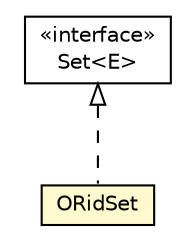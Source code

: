#!/usr/local/bin/dot
#
# Class diagram 
# Generated by UMLGraph version R5_6-24-gf6e263 (http://www.umlgraph.org/)
#

digraph G {
	edge [fontname="Helvetica",fontsize=10,labelfontname="Helvetica",labelfontsize=10];
	node [fontname="Helvetica",fontsize=10,shape=plaintext];
	nodesep=0.25;
	ranksep=0.5;
	// com.orientechnologies.orient.core.sql.executor.ORidSet
	c5863780 [label=<<table title="com.orientechnologies.orient.core.sql.executor.ORidSet" border="0" cellborder="1" cellspacing="0" cellpadding="2" port="p" bgcolor="lemonChiffon" href="./ORidSet.html">
		<tr><td><table border="0" cellspacing="0" cellpadding="1">
<tr><td align="center" balign="center"> ORidSet </td></tr>
		</table></td></tr>
		</table>>, URL="./ORidSet.html", fontname="Helvetica", fontcolor="black", fontsize=10.0];
	//com.orientechnologies.orient.core.sql.executor.ORidSet implements java.util.Set<E>
	c5865316:p -> c5863780:p [dir=back,arrowtail=empty,style=dashed];
	// java.util.Set<E>
	c5865316 [label=<<table title="java.util.Set" border="0" cellborder="1" cellspacing="0" cellpadding="2" port="p" href="http://java.sun.com/j2se/1.4.2/docs/api/java/util/Set.html">
		<tr><td><table border="0" cellspacing="0" cellpadding="1">
<tr><td align="center" balign="center"> &#171;interface&#187; </td></tr>
<tr><td align="center" balign="center"> Set&lt;E&gt; </td></tr>
		</table></td></tr>
		</table>>, URL="http://java.sun.com/j2se/1.4.2/docs/api/java/util/Set.html", fontname="Helvetica", fontcolor="black", fontsize=10.0];
}

